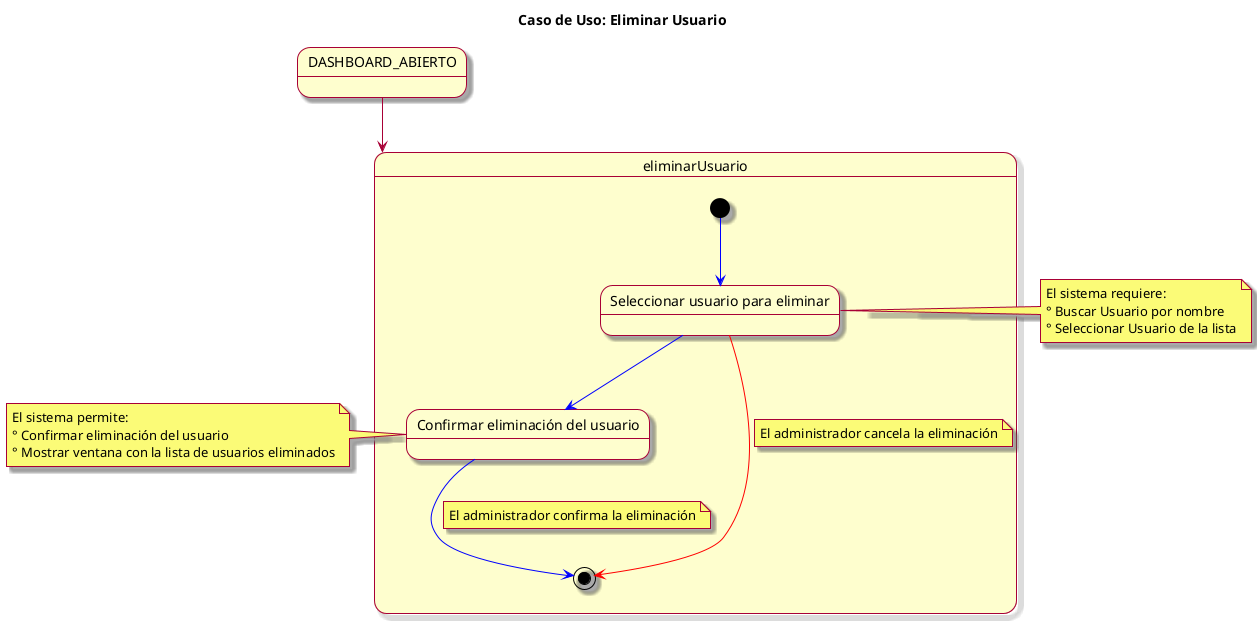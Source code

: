 @startuml
skin rose
title Caso de Uso: Eliminar Usuario

state DASHBOARD_ABIERTO

DASHBOARD_ABIERTO --> eliminarUsuario

state eliminarUsuario {
  [*] -[#blue]-> seleccionarUsuario
  state "Seleccionar usuario para eliminar" as seleccionarUsuario
  seleccionarUsuario -[#blue]-> confirmarEliminarUsuario
  state "Confirmar eliminación del usuario" as confirmarEliminarUsuario
  confirmarEliminarUsuario -[#blue]-> [*]
  note on link: El administrador confirma la eliminación
  
  seleccionarUsuario -[#red]-> [*]
  note on link: El administrador cancela la eliminación
}

note left of confirmarEliminarUsuario
  El sistema permite:
  ° Confirmar eliminación del usuario
  ° Mostrar ventana con la lista de usuarios eliminados
end note

note left of seleccionarUsuario
  El sistema requiere:
  ° Buscar Usuario por nombre
  ° Seleccionar Usuario de la lista
end note

@enduml

